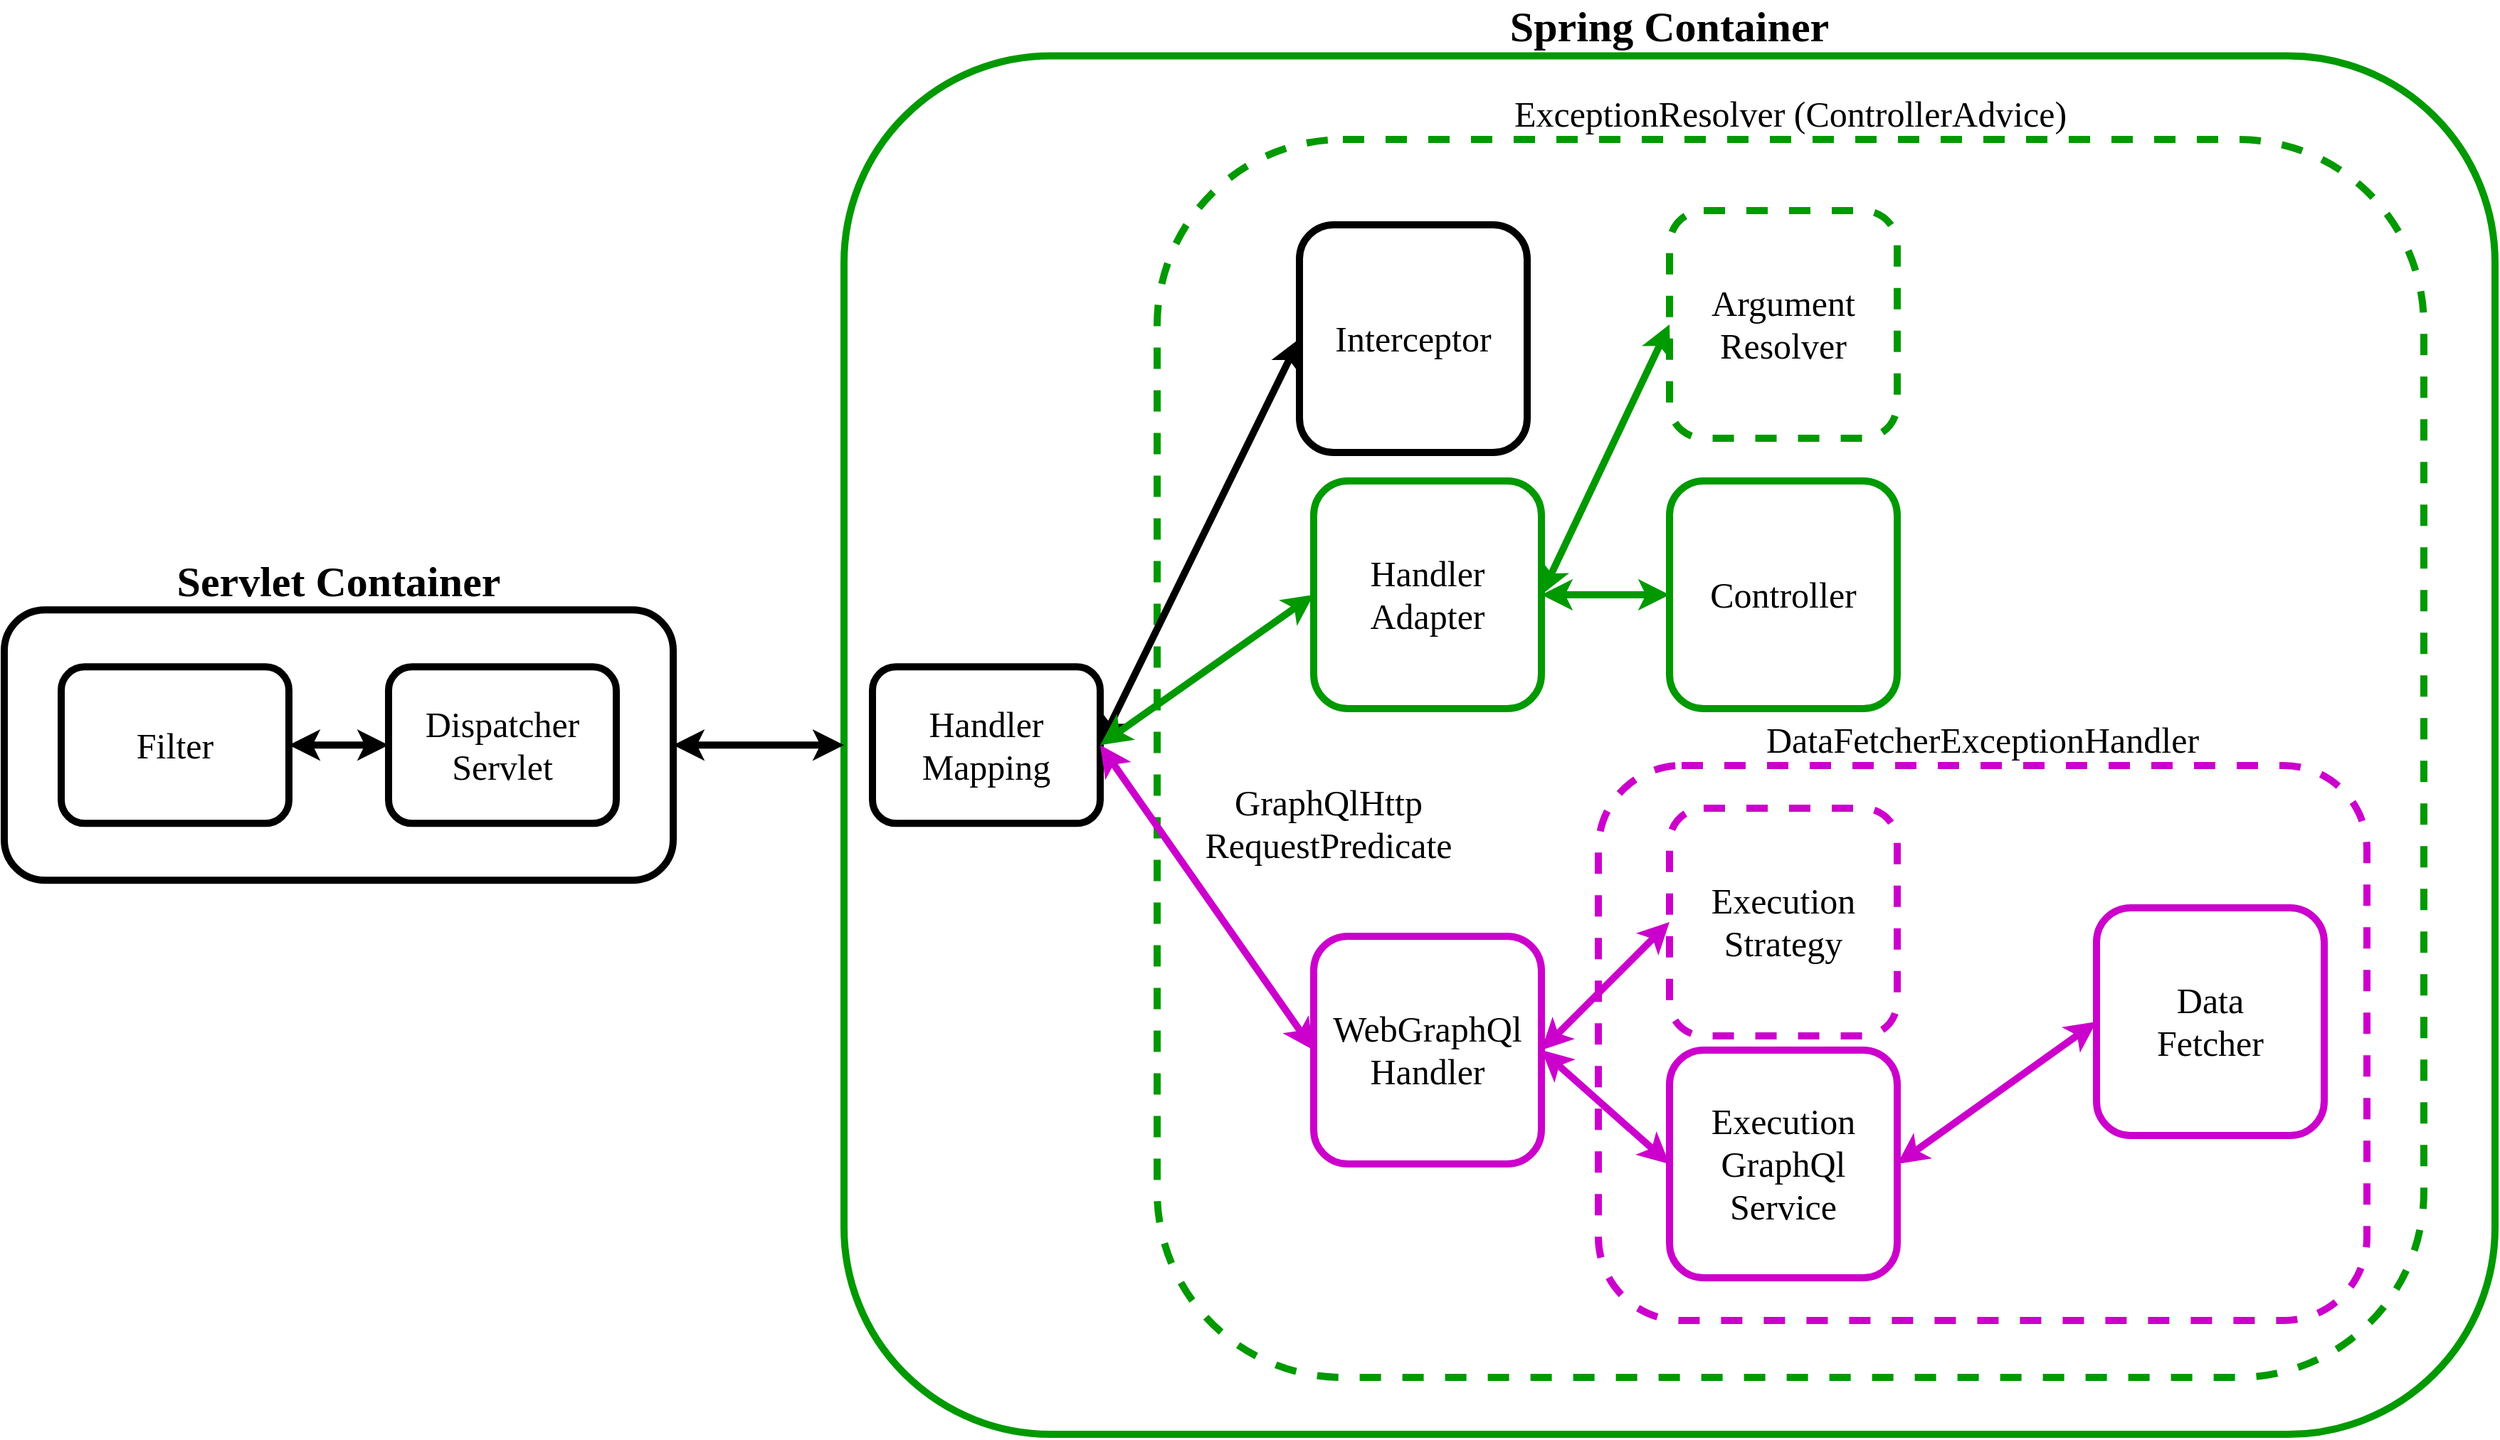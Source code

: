 <mxfile version="26.0.7">
  <diagram name="페이지-1" id="LTrEzsIU5y0HXaRLBN6W">
    <mxGraphModel dx="954" dy="1896" grid="1" gridSize="10" guides="1" tooltips="1" connect="1" arrows="1" fold="1" page="1" pageScale="1" pageWidth="827" pageHeight="1169" math="0" shadow="0">
      <root>
        <mxCell id="0" />
        <mxCell id="1" parent="0" />
        <mxCell id="OQ7VlELL3s1LQOsK370u-9" value="&lt;font style=&quot;color: rgb(0, 0, 0);&quot; face=&quot;Comic Sans MS&quot;&gt;&lt;span style=&quot;font-size: 30px;&quot;&gt;&lt;b&gt;Spring Container&lt;/b&gt;&lt;/span&gt;&lt;/font&gt;" style="rounded=1;whiteSpace=wrap;html=1;fillColor=none;strokeWidth=5;labelPosition=center;verticalLabelPosition=top;align=center;verticalAlign=bottom;fontColor=#009900;strokeColor=#009900;" parent="1" vertex="1">
          <mxGeometry x="1090" y="-228.75" width="1160" height="968.75" as="geometry" />
        </mxCell>
        <mxCell id="OQ7VlELL3s1LQOsK370u-20" value="&lt;font face=&quot;Comic Sans MS&quot;&gt;&lt;span style=&quot;font-size: 25px;&quot;&gt;ExceptionResolver (ControllerAdvice)&lt;/span&gt;&lt;/font&gt;" style="rounded=1;whiteSpace=wrap;html=1;fillColor=none;strokeWidth=5;labelPosition=center;verticalLabelPosition=top;align=center;verticalAlign=bottom;dashed=1;strokeColor=#009900;" parent="1" vertex="1">
          <mxGeometry x="1310" y="-170" width="890" height="870" as="geometry" />
        </mxCell>
        <mxCell id="OQ7VlELL3s1LQOsK370u-24" value="&lt;font face=&quot;Comic Sans MS&quot;&gt;&lt;span style=&quot;font-size: 25px;&quot;&gt;DataFetcherExceptionHandler&lt;/span&gt;&lt;/font&gt;" style="rounded=1;whiteSpace=wrap;html=1;fillColor=none;strokeWidth=5;labelPosition=center;verticalLabelPosition=top;align=center;verticalAlign=bottom;strokeColor=#CC00CC;dashed=1;" parent="1" vertex="1">
          <mxGeometry x="1620" y="270" width="540" height="390" as="geometry" />
        </mxCell>
        <mxCell id="OQ7VlELL3s1LQOsK370u-5" value="&lt;font style=&quot;font-size: 30px;&quot; face=&quot;Comic Sans MS&quot;&gt;&lt;b&gt;Servlet Container&lt;/b&gt;&lt;/font&gt;" style="rounded=1;whiteSpace=wrap;html=1;fillColor=none;strokeWidth=5;labelPosition=center;verticalLabelPosition=top;align=center;verticalAlign=bottom;" parent="1" vertex="1">
          <mxGeometry x="500" y="160.63" width="470" height="190" as="geometry" />
        </mxCell>
        <mxCell id="OQ7VlELL3s1LQOsK370u-6" value="&lt;font style=&quot;font-size: 25px;&quot; face=&quot;Comic Sans MS&quot;&gt;Filter&lt;/font&gt;" style="rounded=1;whiteSpace=wrap;html=1;fillColor=none;strokeWidth=5;labelPosition=center;verticalLabelPosition=middle;align=center;verticalAlign=middle;" parent="1" vertex="1">
          <mxGeometry x="540" y="200.63" width="160" height="110" as="geometry" />
        </mxCell>
        <mxCell id="OQ7VlELL3s1LQOsK370u-7" value="&lt;font face=&quot;Comic Sans MS&quot;&gt;&lt;span style=&quot;font-size: 25px;&quot;&gt;Dispatcher&lt;br&gt;Servlet&lt;/span&gt;&lt;/font&gt;" style="rounded=1;whiteSpace=wrap;html=1;fillColor=none;strokeWidth=5;labelPosition=center;verticalLabelPosition=middle;align=center;verticalAlign=middle;" parent="1" vertex="1">
          <mxGeometry x="770" y="200.63" width="160" height="110" as="geometry" />
        </mxCell>
        <mxCell id="OQ7VlELL3s1LQOsK370u-8" value="" style="endArrow=classic;html=1;rounded=0;strokeWidth=5;exitX=1;exitY=0.5;exitDx=0;exitDy=0;entryX=0;entryY=0.5;entryDx=0;entryDy=0;startArrow=classic;startFill=1;" parent="1" source="OQ7VlELL3s1LQOsK370u-6" target="OQ7VlELL3s1LQOsK370u-7" edge="1">
          <mxGeometry width="50" height="50" relative="1" as="geometry">
            <mxPoint x="700" y="528.63" as="sourcePoint" />
            <mxPoint x="990" y="420.63" as="targetPoint" />
          </mxGeometry>
        </mxCell>
        <mxCell id="OQ7VlELL3s1LQOsK370u-10" value="" style="endArrow=classic;html=1;rounded=0;strokeWidth=5;exitX=1;exitY=0.5;exitDx=0;exitDy=0;entryX=0;entryY=0.5;entryDx=0;entryDy=0;startArrow=classic;startFill=1;" parent="1" source="OQ7VlELL3s1LQOsK370u-5" target="OQ7VlELL3s1LQOsK370u-9" edge="1">
          <mxGeometry width="50" height="50" relative="1" as="geometry">
            <mxPoint x="230" y="323" as="sourcePoint" />
            <mxPoint x="520" y="205" as="targetPoint" />
          </mxGeometry>
        </mxCell>
        <mxCell id="OQ7VlELL3s1LQOsK370u-11" value="&lt;font face=&quot;Comic Sans MS&quot;&gt;&lt;span style=&quot;font-size: 25px;&quot;&gt;Handler&lt;br&gt;Mapping&lt;/span&gt;&lt;/font&gt;" style="rounded=1;whiteSpace=wrap;html=1;fillColor=none;strokeWidth=5;labelPosition=center;verticalLabelPosition=middle;align=center;verticalAlign=middle;" parent="1" vertex="1">
          <mxGeometry x="1110" y="200.63" width="160" height="110" as="geometry" />
        </mxCell>
        <mxCell id="OQ7VlELL3s1LQOsK370u-12" value="&lt;font face=&quot;Comic Sans MS&quot;&gt;&lt;span style=&quot;font-size: 25px;&quot;&gt;Interceptor&lt;/span&gt;&lt;/font&gt;" style="rounded=1;whiteSpace=wrap;html=1;fillColor=none;strokeWidth=5;labelPosition=center;verticalLabelPosition=middle;align=center;verticalAlign=middle;" parent="1" vertex="1">
          <mxGeometry x="1410" y="-110" width="160" height="160" as="geometry" />
        </mxCell>
        <mxCell id="OQ7VlELL3s1LQOsK370u-13" value="" style="endArrow=classic;html=1;rounded=0;strokeWidth=5;exitX=1;exitY=0.5;exitDx=0;exitDy=0;entryX=0;entryY=0.5;entryDx=0;entryDy=0;startArrow=classic;startFill=1;" parent="1" source="OQ7VlELL3s1LQOsK370u-11" target="OQ7VlELL3s1LQOsK370u-12" edge="1">
          <mxGeometry width="50" height="50" relative="1" as="geometry">
            <mxPoint x="1440" y="80" as="sourcePoint" />
            <mxPoint x="1550" y="80" as="targetPoint" />
          </mxGeometry>
        </mxCell>
        <mxCell id="OQ7VlELL3s1LQOsK370u-14" value="" style="endArrow=classic;html=1;rounded=0;strokeWidth=5;exitX=1;exitY=0.5;exitDx=0;exitDy=0;entryX=0;entryY=0.5;entryDx=0;entryDy=0;startArrow=classic;startFill=1;strokeColor=#009900;" parent="1" source="OQ7VlELL3s1LQOsK370u-11" target="OQ7VlELL3s1LQOsK370u-15" edge="1">
          <mxGeometry width="50" height="50" relative="1" as="geometry">
            <mxPoint x="1300" y="65" as="sourcePoint" />
            <mxPoint x="1370" y="-20" as="targetPoint" />
          </mxGeometry>
        </mxCell>
        <mxCell id="OQ7VlELL3s1LQOsK370u-15" value="&lt;font face=&quot;Comic Sans MS&quot;&gt;&lt;span style=&quot;font-size: 25px;&quot;&gt;Handler&lt;br&gt;Adapter&lt;/span&gt;&lt;/font&gt;" style="rounded=1;whiteSpace=wrap;html=1;fillColor=none;strokeWidth=5;labelPosition=center;verticalLabelPosition=middle;align=center;verticalAlign=middle;strokeColor=#009900;" parent="1" vertex="1">
          <mxGeometry x="1420" y="70" width="160" height="160" as="geometry" />
        </mxCell>
        <mxCell id="OQ7VlELL3s1LQOsK370u-16" value="&lt;font face=&quot;Comic Sans MS&quot;&gt;&lt;span style=&quot;font-size: 25px;&quot;&gt;Argument&lt;br&gt;Resolver&lt;/span&gt;&lt;/font&gt;" style="rounded=1;whiteSpace=wrap;html=1;fillColor=none;strokeWidth=5;labelPosition=center;verticalLabelPosition=middle;align=center;verticalAlign=middle;dashed=1;strokeColor=#009900;" parent="1" vertex="1">
          <mxGeometry x="1670" y="-120" width="160" height="160" as="geometry" />
        </mxCell>
        <mxCell id="OQ7VlELL3s1LQOsK370u-17" value="&lt;font face=&quot;Comic Sans MS&quot;&gt;&lt;span style=&quot;font-size: 25px;&quot;&gt;Controller&lt;/span&gt;&lt;/font&gt;" style="rounded=1;whiteSpace=wrap;html=1;fillColor=none;strokeWidth=5;labelPosition=center;verticalLabelPosition=middle;align=center;verticalAlign=middle;strokeColor=#009900;" parent="1" vertex="1">
          <mxGeometry x="1670" y="70" width="160" height="160" as="geometry" />
        </mxCell>
        <mxCell id="OQ7VlELL3s1LQOsK370u-18" value="" style="endArrow=classic;html=1;rounded=0;strokeWidth=5;exitX=1;exitY=0.5;exitDx=0;exitDy=0;entryX=0;entryY=0.5;entryDx=0;entryDy=0;startArrow=classic;startFill=1;strokeColor=#009900;" parent="1" source="OQ7VlELL3s1LQOsK370u-15" target="OQ7VlELL3s1LQOsK370u-16" edge="1">
          <mxGeometry width="50" height="50" relative="1" as="geometry">
            <mxPoint x="1660" y="200" as="sourcePoint" />
            <mxPoint x="1730" y="295" as="targetPoint" />
          </mxGeometry>
        </mxCell>
        <mxCell id="OQ7VlELL3s1LQOsK370u-19" value="" style="endArrow=classic;html=1;rounded=0;strokeWidth=5;exitX=1;exitY=0.5;exitDx=0;exitDy=0;entryX=0;entryY=0.5;entryDx=0;entryDy=0;startArrow=classic;startFill=1;strokeColor=#009900;" parent="1" source="OQ7VlELL3s1LQOsK370u-15" target="OQ7VlELL3s1LQOsK370u-17" edge="1">
          <mxGeometry width="50" height="50" relative="1" as="geometry">
            <mxPoint x="1750" y="380" as="sourcePoint" />
            <mxPoint x="1810" y="260" as="targetPoint" />
          </mxGeometry>
        </mxCell>
        <mxCell id="OQ7VlELL3s1LQOsK370u-22" value="&lt;font face=&quot;Comic Sans MS&quot;&gt;&lt;span style=&quot;font-size: 25px;&quot;&gt;WebGraphQl&lt;br&gt;Handler&lt;/span&gt;&lt;/font&gt;" style="rounded=1;whiteSpace=wrap;html=1;fillColor=none;strokeWidth=5;labelPosition=center;verticalLabelPosition=middle;align=center;verticalAlign=middle;strokeColor=#CC00CC;" parent="1" vertex="1">
          <mxGeometry x="1420" y="390" width="160" height="160" as="geometry" />
        </mxCell>
        <mxCell id="OQ7VlELL3s1LQOsK370u-23" value="&lt;font face=&quot;Comic Sans MS&quot;&gt;&lt;span style=&quot;font-size: 25px;&quot;&gt;Execution&lt;br&gt;GraphQl&lt;br&gt;Service&lt;/span&gt;&lt;/font&gt;" style="rounded=1;whiteSpace=wrap;html=1;fillColor=none;strokeWidth=5;labelPosition=center;verticalLabelPosition=middle;align=center;verticalAlign=middle;strokeColor=#CC00CC;" parent="1" vertex="1">
          <mxGeometry x="1670" y="470" width="160" height="160" as="geometry" />
        </mxCell>
        <mxCell id="OQ7VlELL3s1LQOsK370u-25" value="&lt;font face=&quot;Comic Sans MS&quot;&gt;&lt;span style=&quot;font-size: 25px;&quot;&gt;Execution&lt;br&gt;Strategy&lt;/span&gt;&lt;/font&gt;" style="rounded=1;whiteSpace=wrap;html=1;fillColor=none;strokeWidth=5;labelPosition=center;verticalLabelPosition=middle;align=center;verticalAlign=middle;strokeColor=#CC00CC;dashed=1;" parent="1" vertex="1">
          <mxGeometry x="1670" y="300" width="160" height="160" as="geometry" />
        </mxCell>
        <mxCell id="OQ7VlELL3s1LQOsK370u-26" value="" style="endArrow=classic;html=1;rounded=0;strokeWidth=5;exitX=1;exitY=0.5;exitDx=0;exitDy=0;entryX=0;entryY=0.5;entryDx=0;entryDy=0;startArrow=classic;startFill=1;strokeColor=#CC00CC;" parent="1" source="OQ7VlELL3s1LQOsK370u-22" target="OQ7VlELL3s1LQOsK370u-25" edge="1">
          <mxGeometry width="50" height="50" relative="1" as="geometry">
            <mxPoint x="1564" y="350" as="sourcePoint" />
            <mxPoint x="1654" y="350" as="targetPoint" />
          </mxGeometry>
        </mxCell>
        <mxCell id="OQ7VlELL3s1LQOsK370u-27" value="" style="endArrow=classic;html=1;rounded=0;strokeWidth=5;exitX=1;exitY=0.5;exitDx=0;exitDy=0;entryX=0;entryY=0.5;entryDx=0;entryDy=0;startArrow=classic;startFill=1;strokeColor=#CC00CC;" parent="1" source="OQ7VlELL3s1LQOsK370u-22" target="OQ7VlELL3s1LQOsK370u-23" edge="1">
          <mxGeometry width="50" height="50" relative="1" as="geometry">
            <mxPoint x="1600" y="230" as="sourcePoint" />
            <mxPoint x="1690" y="230" as="targetPoint" />
          </mxGeometry>
        </mxCell>
        <mxCell id="OQ7VlELL3s1LQOsK370u-28" value="&lt;font face=&quot;Comic Sans MS&quot;&gt;&lt;span style=&quot;font-size: 25px;&quot;&gt;Data&lt;br&gt;Fetcher&lt;/span&gt;&lt;/font&gt;" style="rounded=1;whiteSpace=wrap;html=1;fillColor=none;strokeWidth=5;labelPosition=center;verticalLabelPosition=middle;align=center;verticalAlign=middle;strokeColor=#CC00CC;" parent="1" vertex="1">
          <mxGeometry x="1970" y="370" width="160" height="160" as="geometry" />
        </mxCell>
        <mxCell id="OQ7VlELL3s1LQOsK370u-29" value="" style="endArrow=classic;html=1;rounded=0;strokeWidth=5;exitX=1;exitY=0.5;exitDx=0;exitDy=0;entryX=0;entryY=0.5;entryDx=0;entryDy=0;startArrow=classic;startFill=1;strokeColor=#CC00CC;" parent="1" source="OQ7VlELL3s1LQOsK370u-23" target="OQ7VlELL3s1LQOsK370u-28" edge="1">
          <mxGeometry width="50" height="50" relative="1" as="geometry">
            <mxPoint x="1590" y="480" as="sourcePoint" />
            <mxPoint x="1680" y="560" as="targetPoint" />
          </mxGeometry>
        </mxCell>
        <mxCell id="OQ7VlELL3s1LQOsK370u-31" value="&lt;font face=&quot;Comic Sans MS&quot; style=&quot;font-size: 25px;&quot;&gt;GraphQlHttp&lt;br&gt;RequestPredicate&lt;/font&gt;" style="endArrow=classic;html=1;rounded=0;strokeWidth=5;exitX=1;exitY=0.5;exitDx=0;exitDy=0;startArrow=classic;startFill=1;entryX=0;entryY=0.5;entryDx=0;entryDy=0;strokeColor=#CC00CC;" parent="1" source="OQ7VlELL3s1LQOsK370u-11" target="OQ7VlELL3s1LQOsK370u-22" edge="1">
          <mxGeometry x="0.042" y="100" width="50" height="50" relative="1" as="geometry">
            <mxPoint x="1380" y="446.63" as="sourcePoint" />
            <mxPoint x="1520" y="160.63" as="targetPoint" />
            <mxPoint y="1" as="offset" />
          </mxGeometry>
        </mxCell>
      </root>
    </mxGraphModel>
  </diagram>
</mxfile>
